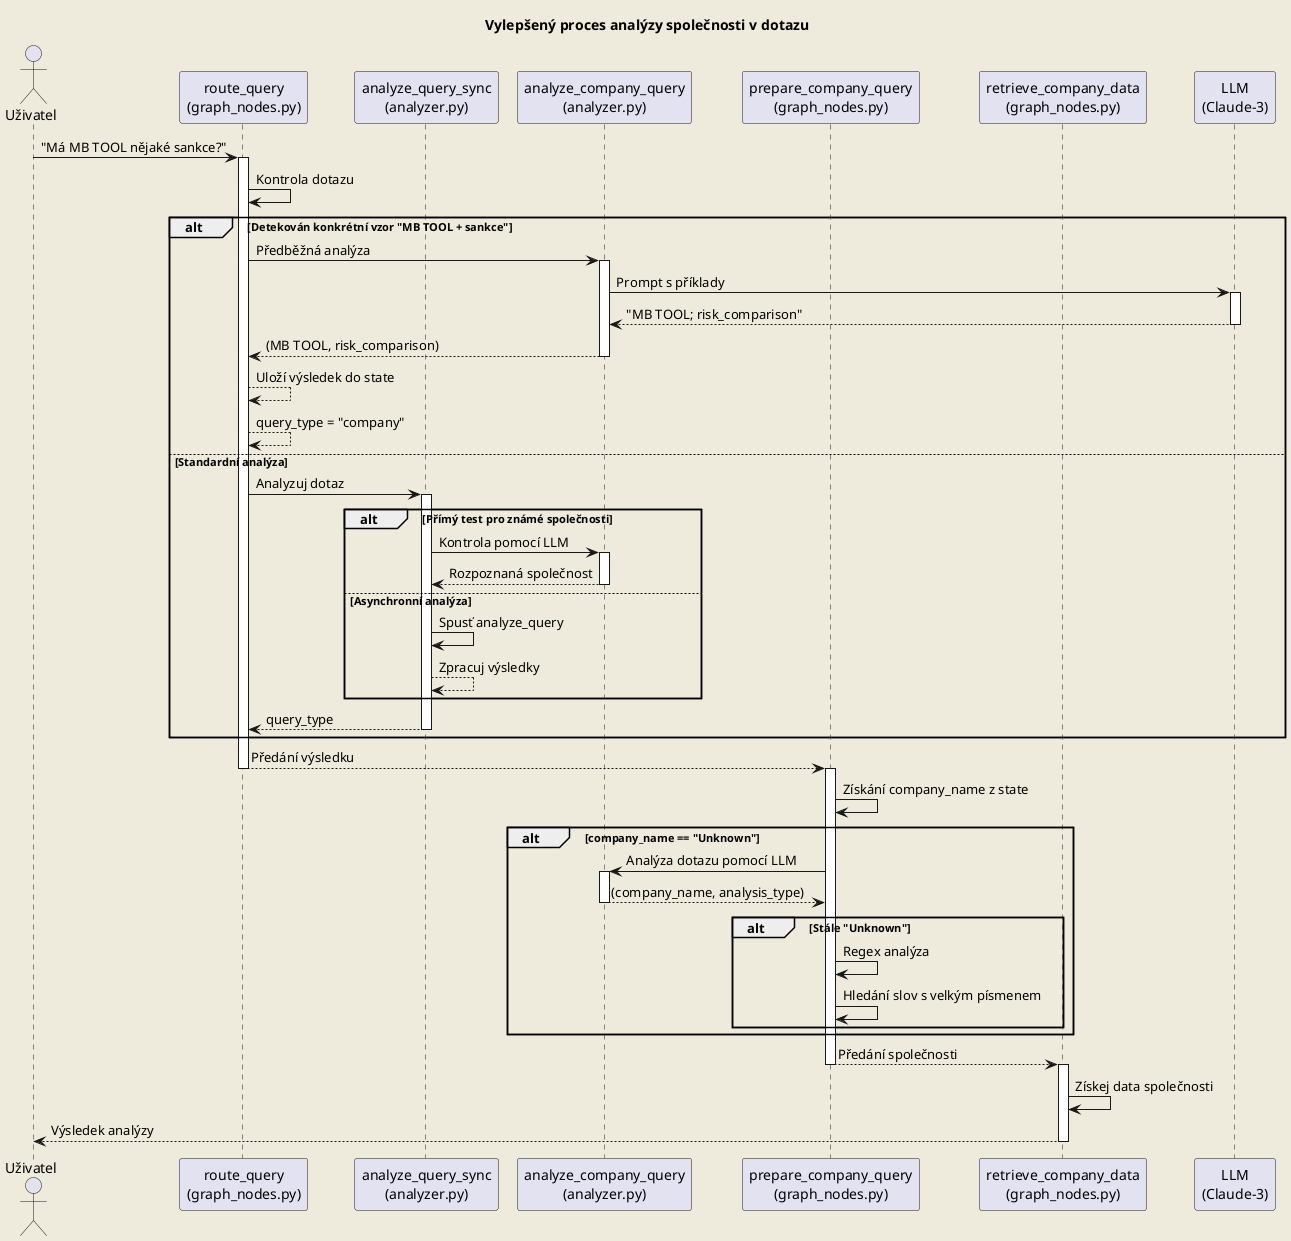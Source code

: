 @startuml "Company-Analysis-Improved-Workflow"
title Vylepšený proces analýzy společnosti v dotazu

skinparam backgroundColor #EEEBDC
skinparam handwritten false
skinparam DefaultFontName "Arial"

' Definice účastníků
actor "Uživatel" as User
participant "route_query\n(graph_nodes.py)" as RouteQuery
participant "analyze_query_sync\n(analyzer.py)" as AnalyzeQuerySync
participant "analyze_company_query\n(analyzer.py)" as AnalyzeCompanyQuery
participant "prepare_company_query\n(graph_nodes.py)" as PrepareCompanyQuery
participant "retrieve_company_data\n(graph_nodes.py)" as RetrieveCompanyData
participant "LLM\n(Claude-3)" as LLM

' Proces
User -> RouteQuery : "Má MB TOOL nějaké sankce?"
activate RouteQuery

RouteQuery -> RouteQuery : Kontrola dotazu

alt Detekován konkrétní vzor "MB TOOL + sankce"
    RouteQuery -> AnalyzeCompanyQuery : Předběžná analýza
    activate AnalyzeCompanyQuery
    
    AnalyzeCompanyQuery -> LLM : Prompt s příklady
    activate LLM
    LLM --> AnalyzeCompanyQuery : "MB TOOL; risk_comparison"
    deactivate LLM
    
    AnalyzeCompanyQuery --> RouteQuery : (MB TOOL, risk_comparison)
    deactivate AnalyzeCompanyQuery
    
    RouteQuery --> RouteQuery : Uloží výsledek do state
    RouteQuery --> RouteQuery : query_type = "company"
else Standardní analýza
    RouteQuery -> AnalyzeQuerySync : Analyzuj dotaz
    activate AnalyzeQuerySync
    
    alt Přímý test pro známé společnosti
        AnalyzeQuerySync -> AnalyzeCompanyQuery : Kontrola pomocí LLM
        activate AnalyzeCompanyQuery
        AnalyzeCompanyQuery --> AnalyzeQuerySync : Rozpoznaná společnost
        deactivate AnalyzeCompanyQuery
    else Asynchronní analýza
        AnalyzeQuerySync -> AnalyzeQuerySync : Spusť analyze_query
        AnalyzeQuerySync --> AnalyzeQuerySync : Zpracuj výsledky
    end
    
    AnalyzeQuerySync --> RouteQuery : query_type
    deactivate AnalyzeQuerySync
end

RouteQuery --> PrepareCompanyQuery : Předání výsledku
deactivate RouteQuery

activate PrepareCompanyQuery
PrepareCompanyQuery -> PrepareCompanyQuery : Získání company_name z state

alt company_name == "Unknown"
    PrepareCompanyQuery -> AnalyzeCompanyQuery : Analýza dotazu pomocí LLM
    activate AnalyzeCompanyQuery
    AnalyzeCompanyQuery --> PrepareCompanyQuery : (company_name, analysis_type)
    deactivate AnalyzeCompanyQuery
    
    alt Stále "Unknown"
        PrepareCompanyQuery -> PrepareCompanyQuery : Regex analýza
        PrepareCompanyQuery -> PrepareCompanyQuery : Hledání slov s velkým písmenem
    end
end

PrepareCompanyQuery --> RetrieveCompanyData : Předání společnosti
deactivate PrepareCompanyQuery

activate RetrieveCompanyData
RetrieveCompanyData -> RetrieveCompanyData : Získej data společnosti
RetrieveCompanyData --> User : Výsledek analýzy
deactivate RetrieveCompanyData

@enduml
